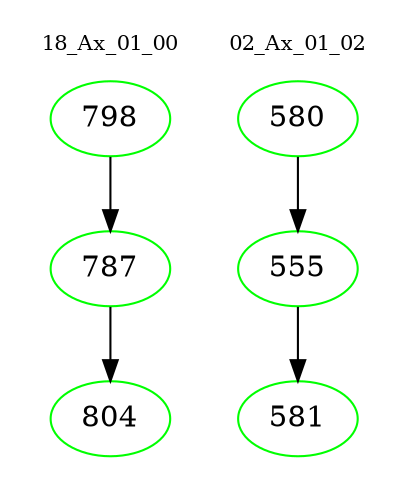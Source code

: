 digraph{
subgraph cluster_0 {
color = white
label = "18_Ax_01_00";
fontsize=10;
T0_798 [label="798", color="green"]
T0_798 -> T0_787 [color="black"]
T0_787 [label="787", color="green"]
T0_787 -> T0_804 [color="black"]
T0_804 [label="804", color="green"]
}
subgraph cluster_1 {
color = white
label = "02_Ax_01_02";
fontsize=10;
T1_580 [label="580", color="green"]
T1_580 -> T1_555 [color="black"]
T1_555 [label="555", color="green"]
T1_555 -> T1_581 [color="black"]
T1_581 [label="581", color="green"]
}
}
